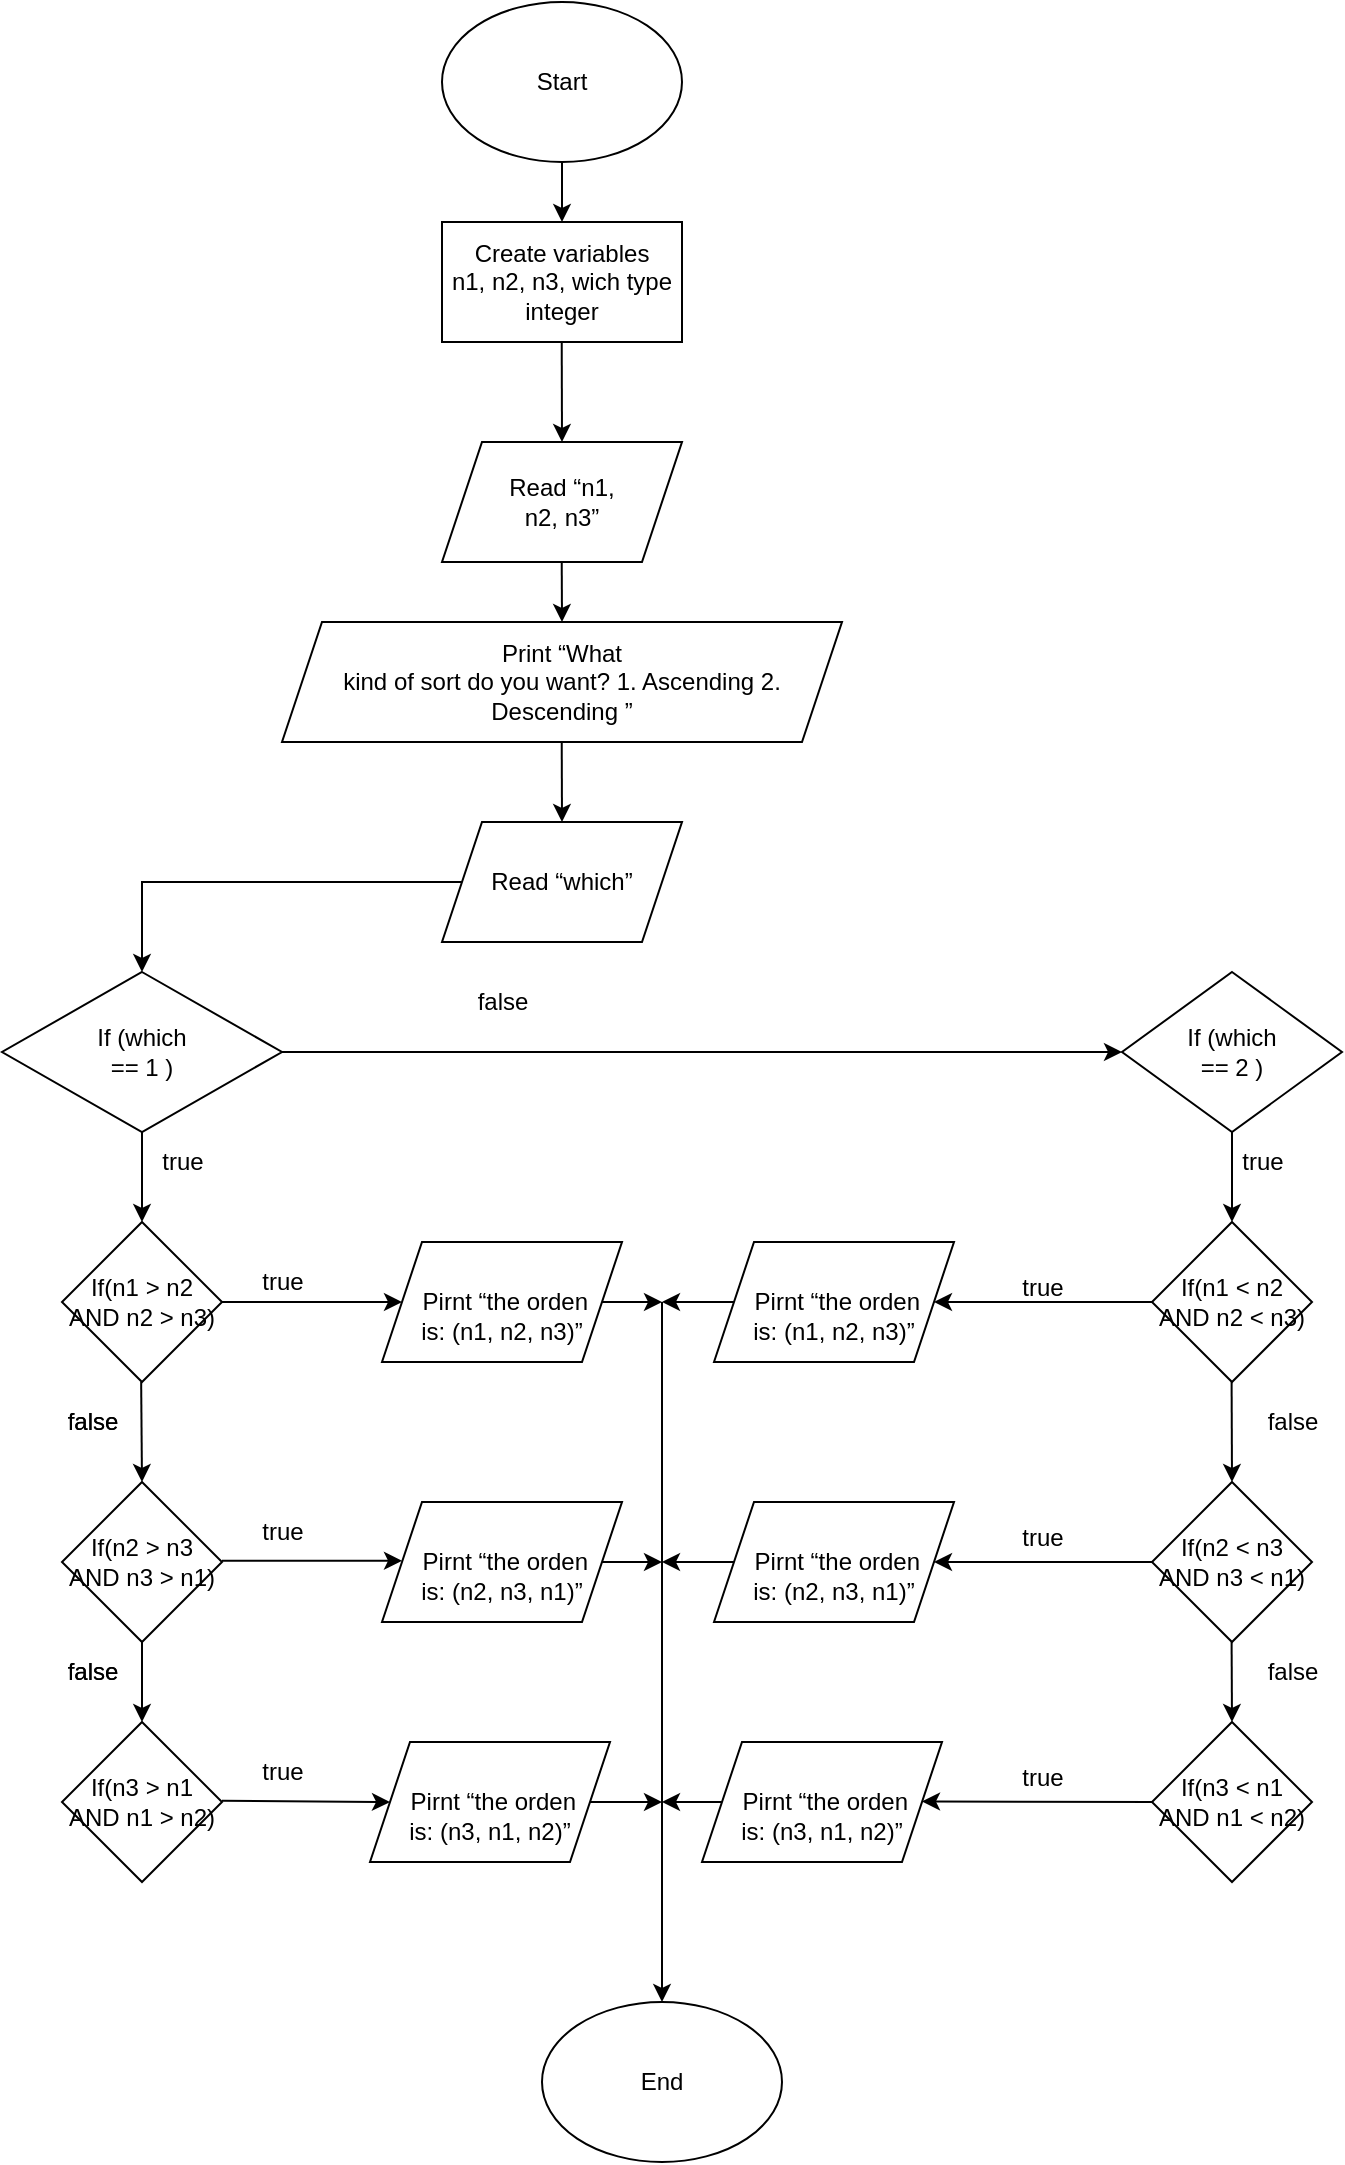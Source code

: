 <mxfile version="20.8.13" type="github" pages="2">
  <diagram id="JsIt6s4KxaTzG3cYR6wF" name="Página-7">
    <mxGraphModel dx="1633" dy="804" grid="1" gridSize="10" guides="1" tooltips="1" connect="1" arrows="1" fold="1" page="1" pageScale="1" pageWidth="827" pageHeight="1169" math="0" shadow="0">
      <root>
        <mxCell id="0" />
        <mxCell id="1" parent="0" />
        <mxCell id="HTZ2PCsz4ii62eKfhQFO-1" value="End" style="ellipse;whiteSpace=wrap;html=1;" parent="1" vertex="1">
          <mxGeometry x="380" y="1020" width="120" height="80" as="geometry" />
        </mxCell>
        <mxCell id="HTZ2PCsz4ii62eKfhQFO-2" value="Start" style="ellipse;whiteSpace=wrap;html=1;" parent="1" vertex="1">
          <mxGeometry x="330" y="20" width="120" height="80" as="geometry" />
        </mxCell>
        <mxCell id="2HV9IWRuTbfgq_J_FB8w-1" value="&lt;p class=&quot;MsoNormal&quot;&gt;Create variables&lt;br/&gt;n1, n2, n3, wich type integer&lt;/p&gt;" style="rounded=0;whiteSpace=wrap;html=1;" parent="1" vertex="1">
          <mxGeometry x="330" y="130" width="120" height="60" as="geometry" />
        </mxCell>
        <mxCell id="2HV9IWRuTbfgq_J_FB8w-2" value="&lt;p class=&quot;MsoNormal&quot;&gt;Read “n1,&lt;br/&gt;n2, n3”&lt;/p&gt;" style="shape=parallelogram;perimeter=parallelogramPerimeter;whiteSpace=wrap;html=1;fixedSize=1;" parent="1" vertex="1">
          <mxGeometry x="330" y="240" width="120" height="60" as="geometry" />
        </mxCell>
        <mxCell id="2HV9IWRuTbfgq_J_FB8w-3" value="&lt;p class=&quot;MsoNormal&quot;&gt;Print “What&lt;br/&gt;kind of sort do you want? 1. Ascending 2. Descending ”&lt;/p&gt;" style="shape=parallelogram;perimeter=parallelogramPerimeter;whiteSpace=wrap;html=1;fixedSize=1;" parent="1" vertex="1">
          <mxGeometry x="250" y="330" width="280" height="60" as="geometry" />
        </mxCell>
        <mxCell id="2HV9IWRuTbfgq_J_FB8w-4" value="&lt;p class=&quot;MsoNormal&quot;&gt;Read “which”&lt;/p&gt;" style="shape=parallelogram;perimeter=parallelogramPerimeter;whiteSpace=wrap;html=1;fixedSize=1;" parent="1" vertex="1">
          <mxGeometry x="330" y="430" width="120" height="60" as="geometry" />
        </mxCell>
        <mxCell id="2HV9IWRuTbfgq_J_FB8w-5" value="&lt;p class=&quot;MsoNormal&quot;&gt;If (which&lt;br/&gt;== 1 )&lt;/p&gt;" style="rhombus;whiteSpace=wrap;html=1;" parent="1" vertex="1">
          <mxGeometry x="110" y="505" width="140" height="80" as="geometry" />
        </mxCell>
        <mxCell id="2HV9IWRuTbfgq_J_FB8w-8" value="&lt;p class=&quot;MsoNormal&quot;&gt;If(n1 &amp;gt; n2 AND n2 &amp;gt; n3)&lt;/p&gt;" style="rhombus;whiteSpace=wrap;html=1;" parent="1" vertex="1">
          <mxGeometry x="140" y="630" width="80" height="80" as="geometry" />
        </mxCell>
        <mxCell id="2HV9IWRuTbfgq_J_FB8w-11" value="&lt;span style=&quot;background-color: initial;&quot;&gt;If(n2 &amp;gt; n3 AND n3 &amp;gt; n1)&lt;/span&gt;" style="rhombus;whiteSpace=wrap;html=1;" parent="1" vertex="1">
          <mxGeometry x="140" y="760" width="80" height="80" as="geometry" />
        </mxCell>
        <mxCell id="2HV9IWRuTbfgq_J_FB8w-12" value="&lt;p class=&quot;MsoNormal&quot;&gt;If(n3 &amp;gt; n1 AND n1 &amp;gt; n2)&lt;/p&gt;" style="rhombus;whiteSpace=wrap;html=1;" parent="1" vertex="1">
          <mxGeometry x="140" y="880" width="80" height="80" as="geometry" />
        </mxCell>
        <mxCell id="2HV9IWRuTbfgq_J_FB8w-13" value="&lt;p class=&quot;MsoNormal&quot;&gt;&amp;nbsp; &amp;nbsp; &amp;nbsp; &amp;nbsp; &amp;nbsp; &amp;nbsp; &amp;nbsp; &amp;nbsp; &amp;nbsp; &amp;nbsp; &amp;nbsp; &amp;nbsp; &amp;nbsp; &amp;nbsp; &amp;nbsp; &amp;nbsp;Pirnt “the orden&lt;br/&gt;is: (n1, n2, n3)”&lt;/p&gt;" style="shape=parallelogram;perimeter=parallelogramPerimeter;whiteSpace=wrap;html=1;fixedSize=1;" parent="1" vertex="1">
          <mxGeometry x="300" y="640" width="120" height="60" as="geometry" />
        </mxCell>
        <mxCell id="2HV9IWRuTbfgq_J_FB8w-14" value="&lt;p class=&quot;MsoNormal&quot;&gt;&amp;nbsp; &amp;nbsp; &amp;nbsp; &amp;nbsp; &amp;nbsp; &amp;nbsp; &amp;nbsp; &amp;nbsp; &amp;nbsp; &amp;nbsp; &amp;nbsp; &amp;nbsp; &amp;nbsp; &amp;nbsp; &amp;nbsp; &amp;nbsp;Pirnt “the orden&lt;br/&gt;is: (n2, n3, n1)”&lt;/p&gt;" style="shape=parallelogram;perimeter=parallelogramPerimeter;whiteSpace=wrap;html=1;fixedSize=1;" parent="1" vertex="1">
          <mxGeometry x="300" y="770" width="120" height="60" as="geometry" />
        </mxCell>
        <mxCell id="2HV9IWRuTbfgq_J_FB8w-15" value="&lt;p class=&quot;MsoNormal&quot;&gt;&amp;nbsp; &amp;nbsp; &amp;nbsp; &amp;nbsp; &amp;nbsp; &amp;nbsp; &amp;nbsp; &amp;nbsp; &amp;nbsp; &amp;nbsp; &amp;nbsp; &amp;nbsp; &amp;nbsp; &amp;nbsp; &amp;nbsp; &amp;nbsp;Pirnt “the orden&lt;br/&gt;is: (n3, n1, n2)”&lt;/p&gt;" style="shape=parallelogram;perimeter=parallelogramPerimeter;whiteSpace=wrap;html=1;fixedSize=1;" parent="1" vertex="1">
          <mxGeometry x="294" y="890" width="120" height="60" as="geometry" />
        </mxCell>
        <mxCell id="2HV9IWRuTbfgq_J_FB8w-16" value="&lt;p class=&quot;MsoNormal&quot;&gt;If (which&lt;br/&gt;== 2 )&lt;/p&gt;" style="rhombus;whiteSpace=wrap;html=1;" parent="1" vertex="1">
          <mxGeometry x="670" y="505" width="110" height="80" as="geometry" />
        </mxCell>
        <mxCell id="2HV9IWRuTbfgq_J_FB8w-17" value="&lt;p class=&quot;MsoNormal&quot;&gt;If(n1 &amp;lt; n2 AND n2 &amp;lt; n3)&lt;/p&gt;" style="rhombus;whiteSpace=wrap;html=1;" parent="1" vertex="1">
          <mxGeometry x="685" y="630" width="80" height="80" as="geometry" />
        </mxCell>
        <mxCell id="2HV9IWRuTbfgq_J_FB8w-18" value="&lt;span style=&quot;background-color: initial;&quot;&gt;If(n2 &amp;lt; n3 AND n3 &amp;lt; n1)&lt;/span&gt;" style="rhombus;whiteSpace=wrap;html=1;" parent="1" vertex="1">
          <mxGeometry x="685" y="760" width="80" height="80" as="geometry" />
        </mxCell>
        <mxCell id="2HV9IWRuTbfgq_J_FB8w-19" value="&lt;p class=&quot;MsoNormal&quot;&gt;If(n3 &amp;lt; n1 AND n1 &amp;lt; n2)&lt;/p&gt;" style="rhombus;whiteSpace=wrap;html=1;" parent="1" vertex="1">
          <mxGeometry x="685" y="880" width="80" height="80" as="geometry" />
        </mxCell>
        <mxCell id="2HV9IWRuTbfgq_J_FB8w-20" value="&lt;p class=&quot;MsoNormal&quot;&gt;&amp;nbsp; &amp;nbsp; &amp;nbsp; &amp;nbsp; &amp;nbsp; &amp;nbsp; &amp;nbsp; &amp;nbsp; &amp;nbsp; &amp;nbsp; &amp;nbsp; &amp;nbsp; &amp;nbsp; &amp;nbsp; &amp;nbsp; &amp;nbsp;Pirnt “the orden&lt;br/&gt;is: (n1, n2, n3)”&lt;/p&gt;" style="shape=parallelogram;perimeter=parallelogramPerimeter;whiteSpace=wrap;html=1;fixedSize=1;" parent="1" vertex="1">
          <mxGeometry x="466" y="640" width="120" height="60" as="geometry" />
        </mxCell>
        <mxCell id="2HV9IWRuTbfgq_J_FB8w-21" value="&lt;p class=&quot;MsoNormal&quot;&gt;&amp;nbsp; &amp;nbsp; &amp;nbsp; &amp;nbsp; &amp;nbsp; &amp;nbsp; &amp;nbsp; &amp;nbsp; &amp;nbsp; &amp;nbsp; &amp;nbsp; &amp;nbsp; &amp;nbsp; &amp;nbsp; &amp;nbsp; &amp;nbsp;Pirnt “the orden&lt;br/&gt;is: (n2, n3, n1)”&lt;/p&gt;" style="shape=parallelogram;perimeter=parallelogramPerimeter;whiteSpace=wrap;html=1;fixedSize=1;" parent="1" vertex="1">
          <mxGeometry x="466" y="770" width="120" height="60" as="geometry" />
        </mxCell>
        <mxCell id="2HV9IWRuTbfgq_J_FB8w-22" value="&lt;p class=&quot;MsoNormal&quot;&gt;&amp;nbsp; &amp;nbsp; &amp;nbsp; &amp;nbsp; &amp;nbsp; &amp;nbsp; &amp;nbsp; &amp;nbsp; &amp;nbsp; &amp;nbsp; &amp;nbsp; &amp;nbsp; &amp;nbsp; &amp;nbsp; &amp;nbsp; &amp;nbsp;Pirnt “the orden&lt;br/&gt;is: (n3, n1, n2)”&lt;/p&gt;" style="shape=parallelogram;perimeter=parallelogramPerimeter;whiteSpace=wrap;html=1;fixedSize=1;" parent="1" vertex="1">
          <mxGeometry x="460" y="890" width="120" height="60" as="geometry" />
        </mxCell>
        <mxCell id="2HV9IWRuTbfgq_J_FB8w-23" value="" style="endArrow=classic;html=1;rounded=0;exitX=0.5;exitY=1;exitDx=0;exitDy=0;entryX=0.5;entryY=0;entryDx=0;entryDy=0;" parent="1" source="HTZ2PCsz4ii62eKfhQFO-2" target="2HV9IWRuTbfgq_J_FB8w-1" edge="1">
          <mxGeometry width="50" height="50" relative="1" as="geometry">
            <mxPoint x="440" y="290" as="sourcePoint" />
            <mxPoint x="490" y="240" as="targetPoint" />
          </mxGeometry>
        </mxCell>
        <mxCell id="2HV9IWRuTbfgq_J_FB8w-24" value="" style="endArrow=classic;html=1;rounded=0;exitX=0.5;exitY=1;exitDx=0;exitDy=0;entryX=0.5;entryY=0;entryDx=0;entryDy=0;" parent="1" target="2HV9IWRuTbfgq_J_FB8w-2" edge="1">
          <mxGeometry width="50" height="50" relative="1" as="geometry">
            <mxPoint x="389.86" y="190" as="sourcePoint" />
            <mxPoint x="389.86" y="220" as="targetPoint" />
          </mxGeometry>
        </mxCell>
        <mxCell id="2HV9IWRuTbfgq_J_FB8w-25" value="" style="endArrow=classic;html=1;rounded=0;exitX=0.5;exitY=1;exitDx=0;exitDy=0;" parent="1" edge="1">
          <mxGeometry width="50" height="50" relative="1" as="geometry">
            <mxPoint x="389.86" y="300" as="sourcePoint" />
            <mxPoint x="390" y="330" as="targetPoint" />
          </mxGeometry>
        </mxCell>
        <mxCell id="2HV9IWRuTbfgq_J_FB8w-26" value="" style="endArrow=classic;html=1;rounded=0;exitX=0.5;exitY=1;exitDx=0;exitDy=0;entryX=0.5;entryY=0;entryDx=0;entryDy=0;" parent="1" target="2HV9IWRuTbfgq_J_FB8w-4" edge="1">
          <mxGeometry width="50" height="50" relative="1" as="geometry">
            <mxPoint x="389.86" y="390" as="sourcePoint" />
            <mxPoint x="390" y="420" as="targetPoint" />
          </mxGeometry>
        </mxCell>
        <mxCell id="2HV9IWRuTbfgq_J_FB8w-27" value="" style="endArrow=classic;html=1;rounded=0;exitX=0;exitY=0.5;exitDx=0;exitDy=0;entryX=0.5;entryY=0;entryDx=0;entryDy=0;" parent="1" source="2HV9IWRuTbfgq_J_FB8w-4" target="2HV9IWRuTbfgq_J_FB8w-5" edge="1">
          <mxGeometry width="50" height="50" relative="1" as="geometry">
            <mxPoint x="310" y="440" as="sourcePoint" />
            <mxPoint x="310.14" y="480" as="targetPoint" />
            <Array as="points">
              <mxPoint x="180" y="460" />
            </Array>
          </mxGeometry>
        </mxCell>
        <mxCell id="2HV9IWRuTbfgq_J_FB8w-28" value="" style="endArrow=classic;html=1;rounded=0;exitX=0.5;exitY=1;exitDx=0;exitDy=0;entryX=0.5;entryY=0;entryDx=0;entryDy=0;" parent="1" source="2HV9IWRuTbfgq_J_FB8w-5" target="2HV9IWRuTbfgq_J_FB8w-8" edge="1">
          <mxGeometry width="50" height="50" relative="1" as="geometry">
            <mxPoint x="430" y="690" as="sourcePoint" />
            <mxPoint x="480" y="640" as="targetPoint" />
          </mxGeometry>
        </mxCell>
        <mxCell id="2HV9IWRuTbfgq_J_FB8w-29" value="" style="endArrow=classic;html=1;rounded=0;exitX=0.5;exitY=1;exitDx=0;exitDy=0;entryX=0.5;entryY=0;entryDx=0;entryDy=0;" parent="1" target="2HV9IWRuTbfgq_J_FB8w-11" edge="1">
          <mxGeometry width="50" height="50" relative="1" as="geometry">
            <mxPoint x="179.58" y="710" as="sourcePoint" />
            <mxPoint x="179.58" y="755" as="targetPoint" />
          </mxGeometry>
        </mxCell>
        <mxCell id="2HV9IWRuTbfgq_J_FB8w-30" value="" style="endArrow=classic;html=1;rounded=0;entryX=0.5;entryY=0;entryDx=0;entryDy=0;" parent="1" edge="1">
          <mxGeometry width="50" height="50" relative="1" as="geometry">
            <mxPoint x="180" y="840" as="sourcePoint" />
            <mxPoint x="180" y="880" as="targetPoint" />
          </mxGeometry>
        </mxCell>
        <mxCell id="2HV9IWRuTbfgq_J_FB8w-32" value="" style="endArrow=classic;html=1;rounded=0;exitX=1;exitY=0.5;exitDx=0;exitDy=0;entryX=0;entryY=0.5;entryDx=0;entryDy=0;" parent="1" source="2HV9IWRuTbfgq_J_FB8w-5" target="2HV9IWRuTbfgq_J_FB8w-16" edge="1">
          <mxGeometry width="50" height="50" relative="1" as="geometry">
            <mxPoint x="430" y="600" as="sourcePoint" />
            <mxPoint x="480" y="550" as="targetPoint" />
          </mxGeometry>
        </mxCell>
        <mxCell id="2HV9IWRuTbfgq_J_FB8w-33" value="false" style="text;html=1;align=center;verticalAlign=middle;resizable=0;points=[];autosize=1;strokeColor=none;fillColor=none;" parent="1" vertex="1">
          <mxGeometry x="335" y="505" width="50" height="30" as="geometry" />
        </mxCell>
        <mxCell id="2HV9IWRuTbfgq_J_FB8w-34" value="true" style="text;html=1;align=center;verticalAlign=middle;resizable=0;points=[];autosize=1;strokeColor=none;fillColor=none;" parent="1" vertex="1">
          <mxGeometry x="180" y="585" width="40" height="30" as="geometry" />
        </mxCell>
        <mxCell id="2HV9IWRuTbfgq_J_FB8w-35" value="" style="endArrow=classic;html=1;rounded=0;entryX=0.5;entryY=0;entryDx=0;entryDy=0;exitX=0.5;exitY=1;exitDx=0;exitDy=0;" parent="1" source="2HV9IWRuTbfgq_J_FB8w-16" target="2HV9IWRuTbfgq_J_FB8w-17" edge="1">
          <mxGeometry width="50" height="50" relative="1" as="geometry">
            <mxPoint x="730" y="590" as="sourcePoint" />
            <mxPoint x="480" y="640" as="targetPoint" />
          </mxGeometry>
        </mxCell>
        <mxCell id="2HV9IWRuTbfgq_J_FB8w-36" value="" style="endArrow=classic;html=1;rounded=0;entryX=0.5;entryY=0;entryDx=0;entryDy=0;exitX=0.5;exitY=1;exitDx=0;exitDy=0;" parent="1" target="2HV9IWRuTbfgq_J_FB8w-18" edge="1">
          <mxGeometry width="50" height="50" relative="1" as="geometry">
            <mxPoint x="724.8" y="710" as="sourcePoint" />
            <mxPoint x="724.8" y="735" as="targetPoint" />
          </mxGeometry>
        </mxCell>
        <mxCell id="2HV9IWRuTbfgq_J_FB8w-37" value="" style="endArrow=classic;html=1;rounded=0;entryX=0.5;entryY=0;entryDx=0;entryDy=0;exitX=0.5;exitY=1;exitDx=0;exitDy=0;" parent="1" target="2HV9IWRuTbfgq_J_FB8w-19" edge="1">
          <mxGeometry width="50" height="50" relative="1" as="geometry">
            <mxPoint x="724.8" y="840" as="sourcePoint" />
            <mxPoint x="725" y="890" as="targetPoint" />
          </mxGeometry>
        </mxCell>
        <mxCell id="2HV9IWRuTbfgq_J_FB8w-38" value="" style="endArrow=classic;html=1;rounded=0;" parent="1" target="HTZ2PCsz4ii62eKfhQFO-1" edge="1">
          <mxGeometry width="50" height="50" relative="1" as="geometry">
            <mxPoint x="440" y="670" as="sourcePoint" />
            <mxPoint x="320" y="800" as="targetPoint" />
          </mxGeometry>
        </mxCell>
        <mxCell id="2HV9IWRuTbfgq_J_FB8w-39" value="" style="endArrow=classic;html=1;rounded=0;exitX=1;exitY=0.5;exitDx=0;exitDy=0;entryX=0;entryY=0.5;entryDx=0;entryDy=0;" parent="1" source="2HV9IWRuTbfgq_J_FB8w-8" target="2HV9IWRuTbfgq_J_FB8w-13" edge="1">
          <mxGeometry width="50" height="50" relative="1" as="geometry">
            <mxPoint x="270" y="850" as="sourcePoint" />
            <mxPoint x="320" y="800" as="targetPoint" />
          </mxGeometry>
        </mxCell>
        <mxCell id="2HV9IWRuTbfgq_J_FB8w-40" value="" style="endArrow=classic;html=1;rounded=0;exitX=1;exitY=0.5;exitDx=0;exitDy=0;entryX=0;entryY=0.5;entryDx=0;entryDy=0;" parent="1" edge="1">
          <mxGeometry width="50" height="50" relative="1" as="geometry">
            <mxPoint x="220" y="799.41" as="sourcePoint" />
            <mxPoint x="310" y="799.41" as="targetPoint" />
          </mxGeometry>
        </mxCell>
        <mxCell id="2HV9IWRuTbfgq_J_FB8w-41" value="" style="endArrow=classic;html=1;rounded=0;exitX=1;exitY=0.5;exitDx=0;exitDy=0;entryX=0;entryY=0.5;entryDx=0;entryDy=0;" parent="1" target="2HV9IWRuTbfgq_J_FB8w-15" edge="1">
          <mxGeometry width="50" height="50" relative="1" as="geometry">
            <mxPoint x="220" y="919.41" as="sourcePoint" />
            <mxPoint x="300" y="919" as="targetPoint" />
          </mxGeometry>
        </mxCell>
        <mxCell id="2HV9IWRuTbfgq_J_FB8w-42" value="" style="endArrow=classic;html=1;rounded=0;exitX=0;exitY=0.5;exitDx=0;exitDy=0;entryX=1;entryY=0.5;entryDx=0;entryDy=0;" parent="1" source="2HV9IWRuTbfgq_J_FB8w-17" target="2HV9IWRuTbfgq_J_FB8w-20" edge="1">
          <mxGeometry width="50" height="50" relative="1" as="geometry">
            <mxPoint x="270" y="850" as="sourcePoint" />
            <mxPoint x="620" y="740" as="targetPoint" />
          </mxGeometry>
        </mxCell>
        <mxCell id="2HV9IWRuTbfgq_J_FB8w-43" value="" style="endArrow=classic;html=1;rounded=0;exitX=0;exitY=0.5;exitDx=0;exitDy=0;entryX=1;entryY=0.5;entryDx=0;entryDy=0;" parent="1" edge="1">
          <mxGeometry width="50" height="50" relative="1" as="geometry">
            <mxPoint x="685" y="800.0" as="sourcePoint" />
            <mxPoint x="576" y="800.0" as="targetPoint" />
          </mxGeometry>
        </mxCell>
        <mxCell id="2HV9IWRuTbfgq_J_FB8w-44" value="" style="endArrow=classic;html=1;rounded=0;exitX=0;exitY=0.5;exitDx=0;exitDy=0;entryX=1;entryY=0.5;entryDx=0;entryDy=0;" parent="1" source="2HV9IWRuTbfgq_J_FB8w-19" edge="1">
          <mxGeometry width="50" height="50" relative="1" as="geometry">
            <mxPoint x="679" y="919.76" as="sourcePoint" />
            <mxPoint x="570" y="919.76" as="targetPoint" />
          </mxGeometry>
        </mxCell>
        <mxCell id="2HV9IWRuTbfgq_J_FB8w-45" value="" style="endArrow=classic;html=1;rounded=0;exitX=1;exitY=0.5;exitDx=0;exitDy=0;" parent="1" source="2HV9IWRuTbfgq_J_FB8w-13" edge="1">
          <mxGeometry width="50" height="50" relative="1" as="geometry">
            <mxPoint x="350" y="820" as="sourcePoint" />
            <mxPoint x="440" y="670" as="targetPoint" />
          </mxGeometry>
        </mxCell>
        <mxCell id="2HV9IWRuTbfgq_J_FB8w-46" value="" style="endArrow=classic;html=1;rounded=0;exitX=0;exitY=0.5;exitDx=0;exitDy=0;" parent="1" source="2HV9IWRuTbfgq_J_FB8w-20" edge="1">
          <mxGeometry width="50" height="50" relative="1" as="geometry">
            <mxPoint x="420" y="680" as="sourcePoint" />
            <mxPoint x="440" y="670" as="targetPoint" />
          </mxGeometry>
        </mxCell>
        <mxCell id="2HV9IWRuTbfgq_J_FB8w-47" value="" style="endArrow=classic;html=1;rounded=0;exitX=1;exitY=0.5;exitDx=0;exitDy=0;" parent="1" source="2HV9IWRuTbfgq_J_FB8w-14" edge="1">
          <mxGeometry width="50" height="50" relative="1" as="geometry">
            <mxPoint x="414" y="799.76" as="sourcePoint" />
            <mxPoint x="440" y="800" as="targetPoint" />
          </mxGeometry>
        </mxCell>
        <mxCell id="2HV9IWRuTbfgq_J_FB8w-48" value="" style="endArrow=classic;html=1;rounded=0;exitX=0;exitY=0.5;exitDx=0;exitDy=0;" parent="1" source="2HV9IWRuTbfgq_J_FB8w-21" edge="1">
          <mxGeometry width="50" height="50" relative="1" as="geometry">
            <mxPoint x="470" y="800" as="sourcePoint" />
            <mxPoint x="440" y="800" as="targetPoint" />
          </mxGeometry>
        </mxCell>
        <mxCell id="2HV9IWRuTbfgq_J_FB8w-49" value="" style="endArrow=classic;html=1;rounded=0;exitX=1;exitY=0.5;exitDx=0;exitDy=0;" parent="1" source="2HV9IWRuTbfgq_J_FB8w-15" edge="1">
          <mxGeometry width="50" height="50" relative="1" as="geometry">
            <mxPoint x="407.0" y="919.76" as="sourcePoint" />
            <mxPoint x="440" y="920" as="targetPoint" />
          </mxGeometry>
        </mxCell>
        <mxCell id="2HV9IWRuTbfgq_J_FB8w-50" value="" style="endArrow=classic;html=1;rounded=0;" parent="1" edge="1">
          <mxGeometry width="50" height="50" relative="1" as="geometry">
            <mxPoint x="470" y="920" as="sourcePoint" />
            <mxPoint x="440" y="920" as="targetPoint" />
          </mxGeometry>
        </mxCell>
        <mxCell id="2HV9IWRuTbfgq_J_FB8w-51" value="true" style="text;html=1;align=center;verticalAlign=middle;resizable=0;points=[];autosize=1;strokeColor=none;fillColor=none;" parent="1" vertex="1">
          <mxGeometry x="230" y="645" width="40" height="30" as="geometry" />
        </mxCell>
        <mxCell id="2HV9IWRuTbfgq_J_FB8w-52" value="true" style="text;html=1;align=center;verticalAlign=middle;resizable=0;points=[];autosize=1;strokeColor=none;fillColor=none;" parent="1" vertex="1">
          <mxGeometry x="230" y="770" width="40" height="30" as="geometry" />
        </mxCell>
        <mxCell id="2HV9IWRuTbfgq_J_FB8w-53" value="true" style="text;html=1;align=center;verticalAlign=middle;resizable=0;points=[];autosize=1;strokeColor=none;fillColor=none;" parent="1" vertex="1">
          <mxGeometry x="230" y="890" width="40" height="30" as="geometry" />
        </mxCell>
        <mxCell id="2HV9IWRuTbfgq_J_FB8w-54" value="true" style="text;html=1;align=center;verticalAlign=middle;resizable=0;points=[];autosize=1;strokeColor=none;fillColor=none;" parent="1" vertex="1">
          <mxGeometry x="610" y="647.5" width="40" height="30" as="geometry" />
        </mxCell>
        <mxCell id="2HV9IWRuTbfgq_J_FB8w-55" value="true" style="text;html=1;align=center;verticalAlign=middle;resizable=0;points=[];autosize=1;strokeColor=none;fillColor=none;" parent="1" vertex="1">
          <mxGeometry x="610" y="772.5" width="40" height="30" as="geometry" />
        </mxCell>
        <mxCell id="2HV9IWRuTbfgq_J_FB8w-56" value="true" style="text;html=1;align=center;verticalAlign=middle;resizable=0;points=[];autosize=1;strokeColor=none;fillColor=none;" parent="1" vertex="1">
          <mxGeometry x="610" y="892.5" width="40" height="30" as="geometry" />
        </mxCell>
        <mxCell id="2HV9IWRuTbfgq_J_FB8w-57" value="true" style="text;html=1;align=center;verticalAlign=middle;resizable=0;points=[];autosize=1;strokeColor=none;fillColor=none;" parent="1" vertex="1">
          <mxGeometry x="720" y="585" width="40" height="30" as="geometry" />
        </mxCell>
        <mxCell id="2HV9IWRuTbfgq_J_FB8w-58" value="false" style="text;html=1;align=center;verticalAlign=middle;resizable=0;points=[];autosize=1;strokeColor=none;fillColor=none;" parent="1" vertex="1">
          <mxGeometry x="130" y="715" width="50" height="30" as="geometry" />
        </mxCell>
        <mxCell id="2HV9IWRuTbfgq_J_FB8w-59" value="false" style="text;html=1;align=center;verticalAlign=middle;resizable=0;points=[];autosize=1;strokeColor=none;fillColor=none;" parent="1" vertex="1">
          <mxGeometry x="130" y="840" width="50" height="30" as="geometry" />
        </mxCell>
        <mxCell id="2HV9IWRuTbfgq_J_FB8w-60" value="false" style="text;html=1;align=center;verticalAlign=middle;resizable=0;points=[];autosize=1;strokeColor=none;fillColor=none;" parent="1" vertex="1">
          <mxGeometry x="130" y="840" width="50" height="30" as="geometry" />
        </mxCell>
        <mxCell id="2HV9IWRuTbfgq_J_FB8w-61" value="false" style="text;html=1;align=center;verticalAlign=middle;resizable=0;points=[];autosize=1;strokeColor=none;fillColor=none;" parent="1" vertex="1">
          <mxGeometry x="130" y="715" width="50" height="30" as="geometry" />
        </mxCell>
        <mxCell id="2HV9IWRuTbfgq_J_FB8w-62" value="false" style="text;html=1;align=center;verticalAlign=middle;resizable=0;points=[];autosize=1;strokeColor=none;fillColor=none;" parent="1" vertex="1">
          <mxGeometry x="730" y="840" width="50" height="30" as="geometry" />
        </mxCell>
        <mxCell id="2HV9IWRuTbfgq_J_FB8w-63" value="false" style="text;html=1;align=center;verticalAlign=middle;resizable=0;points=[];autosize=1;strokeColor=none;fillColor=none;" parent="1" vertex="1">
          <mxGeometry x="730" y="715" width="50" height="30" as="geometry" />
        </mxCell>
      </root>
    </mxGraphModel>
  </diagram>
  <diagram id="pMfuBwPzUcc9-HD4tDKF" name="Página-2">
    <mxGraphModel dx="695" dy="342" grid="1" gridSize="10" guides="1" tooltips="1" connect="1" arrows="1" fold="1" page="1" pageScale="1" pageWidth="827" pageHeight="1169" math="0" shadow="0">
      <root>
        <mxCell id="0" />
        <mxCell id="1" parent="0" />
        <mxCell id="THYJUd7MmOxFVv953Edf-1" value="End" style="ellipse;whiteSpace=wrap;html=1;" vertex="1" parent="1">
          <mxGeometry x="353" y="1040" width="120" height="80" as="geometry" />
        </mxCell>
        <mxCell id="THYJUd7MmOxFVv953Edf-2" value="Start" style="ellipse;whiteSpace=wrap;html=1;" vertex="1" parent="1">
          <mxGeometry x="350" y="10" width="120" height="80" as="geometry" />
        </mxCell>
        <mxCell id="THYJUd7MmOxFVv953Edf-3" value="Create variable &quot;n&quot;" style="rounded=0;whiteSpace=wrap;html=1;" vertex="1" parent="1">
          <mxGeometry x="350" y="110" width="120" height="60" as="geometry" />
        </mxCell>
        <mxCell id="THYJUd7MmOxFVv953Edf-4" value="Print&amp;nbsp;&quot;This program will tell you if the given number is even or odd&lt;font color=&quot;#cc7832&quot;&gt;&amp;nbsp;&lt;br&gt;&lt;/font&gt;&lt;span style=&quot;font-family: &amp;quot;JetBrains Mono&amp;quot;, monospace; font-size: 9.8pt; color: rgb(106, 135, 89);&quot;&gt;Give me a number&quot;&lt;/span&gt;" style="rounded=0;whiteSpace=wrap;html=1;" vertex="1" parent="1">
          <mxGeometry x="236.5" y="190" width="347" height="60" as="geometry" />
        </mxCell>
      </root>
    </mxGraphModel>
  </diagram>
</mxfile>
